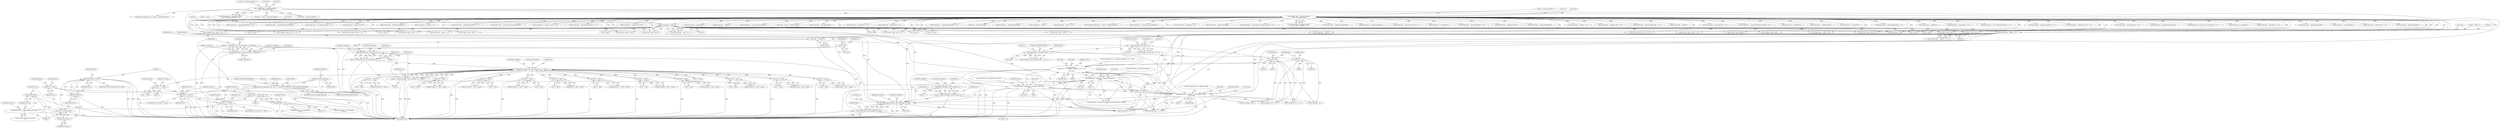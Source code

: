 digraph "1_Android_9d4853418ab2f754c2b63e091c29c5529b8b86ca_94@API" {
"1001820" [label="(Call,fclose(fsuccess) || error)"];
"1001821" [label="(Call,fclose(fsuccess))"];
"1001817" [label="(Call,ferror(fsuccess))"];
"1001813" [label="(Call,fflush(fsuccess))"];
"1001810" [label="(Call,fprintf(fsuccess, \"PNG validation succeeded\n\"))"];
"1001802" [label="(Call,fsuccess != NULL)"];
"1001796" [label="(Call,*fsuccess = fopen(touch, \"wt\"))"];
"1001798" [label="(Call,fopen(touch, \"wt\"))"];
"1001791" [label="(Call,touch != NULL)"];
"1000158" [label="(Call,touch = NULL)"];
"1001058" [label="(Call,touch = *++argv)"];
"1000364" [label="(Call,safecat(command, sizeof command, cp, *++argv))"];
"1000354" [label="(Call,cp = safecat(command, sizeof command, cp, \" \"))"];
"1000356" [label="(Call,safecat(command, sizeof command, cp, \" \"))"];
"1000210" [label="(Call,cp = safecat(command, sizeof command, cp, \"pngvalid\"))"];
"1000212" [label="(Call,safecat(command, sizeof command, cp, \"pngvalid\"))"];
"1000165" [label="(Call,cp = 0)"];
"1001427" [label="(Call,cp = safecat(command, sizeof command, cp, *argv))"];
"1001429" [label="(Call,safecat(command, sizeof command, cp, *argv))"];
"1001419" [label="(Call,cp = safecat(command, sizeof command, cp, \" \"))"];
"1001421" [label="(Call,safecat(command, sizeof command, cp, \" \"))"];
"1000362" [label="(Call,cp = safecat(command, sizeof command, cp, *++argv))"];
"1001368" [label="(Call,fprintf(stderr,\n \"pngvalid: %s: %s: unknown setting (use 'on' or 'off')\n\",\n *argv, arg))"];
"1001409" [label="(Call,fprintf(stderr, \"pngvalid: %s: unknown argument\n\", *argv))"];
"1001227" [label="(Call,fprintf(stderr, \"pngvalid: %s: unknown 'max' option\n\", *argv))"];
"1001339" [label="(Call,fprintf(stderr, \"pngvalid: %s: %s: unknown option\n\", *argv, arg))"];
"1001286" [label="(Call,strncmp(*argv, \"--option=\", 9))"];
"1001073" [label="(Call,strncmp(*argv, \"--max\", 5))"];
"1000582" [label="(Call,strncmp(*argv, \"--transform-enable=\",\n sizeof \"--transform-enable\"))"];
"1000560" [label="(Call,strncmp(*argv, \"--transform-disable=\",\n sizeof \"--transform-disable\"))"];
"1001325" [label="(Call,strncmp(arg, \"max-inflate-window:\", 19))"];
"1001310" [label="(Call,strncmp(arg, \"arm-neon:\", 9))"];
"1001294" [label="(Call,*arg = 9+*argv)"];
"1001319" [label="(Call,arg += 9)"];
"1001334" [label="(Call,arg += 19)"];
"1001185" [label="(Call,atof(*++argv))"];
"1001113" [label="(Call,atof(*++argv))"];
"1001253" [label="(Call,atof(*++argv))"];
"1001149" [label="(Call,atof(*++argv))"];
"1001203" [label="(Call,atof(*++argv))"];
"1001167" [label="(Call,atof(*++argv))"];
"1001131" [label="(Call,atof(*++argv))"];
"1001276" [label="(Call,atof(*++argv))"];
"1001035" [label="(Call,atoi(*++argv))"];
"1001221" [label="(Call,atof(*++argv))"];
"1001095" [label="(Call,atof(*++argv))"];
"1000201" [label="(Call,store_ensure_image(&pm.this, NULL, 2, TRANSFORM_ROWMAX, TRANSFORM_HEIGHTMAX))"];
"1000169" [label="(Call,anon_context(&pm.this))"];
"1001815" [label="(Call,error = ferror(fsuccess))"];
"1001085" [label="(Call,5+*argv)"];
"1000369" [label="(Call,*++argv)"];
"1001431" [label="(Call,sizeof command)"];
"1001368" [label="(Call,fprintf(stderr,\n \"pngvalid: %s: %s: unknown setting (use 'on' or 'off')\n\",\n *argv, arg))"];
"1001057" [label="(Block,)"];
"1000679" [label="(Call,strcmp(*argv, \"--nogamma-threshold\") == 0)"];
"1001428" [label="(Identifier,cp)"];
"1001821" [label="(Call,fclose(fsuccess))"];
"1000986" [label="(Call,strcmp(*argv, \"--calculations-follow-bit-depth\"))"];
"1001819" [label="(ControlStructure,if (fclose(fsuccess) || error))"];
"1000933" [label="(Call,strcmp(*argv, \"--use-input-precision\") == 0)"];
"1000202" [label="(Call,&pm.this)"];
"1001371" [label="(Call,*argv)"];
"1000757" [label="(Call,strcmp(*argv, \"--gamma-16-to-8\"))"];
"1001840" [label="(Literal,0)"];
"1001101" [label="(Call,strcmp(5+*argv, \"abs16\") == 0)"];
"1000712" [label="(Call,strcmp(*argv, \"--nogamma-transform\"))"];
"1001593" [label="(Call,make_transform_images(&pm.this))"];
"1000603" [label="(Call,strcmp(*argv, \"--gamma\") == 0)"];
"1001078" [label="(Literal,0)"];
"1001239" [label="(Call,strcmp(*argv, \"--log8\") == 0)"];
"1001114" [label="(Call,*++argv)"];
"1000711" [label="(Call,strcmp(*argv, \"--nogamma-transform\") == 0)"];
"1000166" [label="(Identifier,cp)"];
"1001804" [label="(Identifier,NULL)"];
"1000354" [label="(Call,cp = safecat(command, sizeof command, cp, \" \"))"];
"1001415" [label="(Literal,99)"];
"1000960" [label="(Call,strcmp(*argv, \"--calculations-use-input-precision\"))"];
"1001059" [label="(Identifier,touch)"];
"1001294" [label="(Call,*arg = 9+*argv)"];
"1001329" [label="(Literal,0)"];
"1001810" [label="(Call,fprintf(fsuccess, \"PNG validation succeeded\n\"))"];
"1000756" [label="(Call,strcmp(*argv, \"--gamma-16-to-8\") == 0)"];
"1001336" [label="(Literal,19)"];
"1001192" [label="(Call,strcmp(5+*argv, \"pc8\"))"];
"1001289" [label="(Literal,\"--option=\")"];
"1001800" [label="(Literal,\"wt\")"];
"1001076" [label="(Literal,\"--max\")"];
"1001286" [label="(Call,strncmp(*argv, \"--option=\", 9))"];
"1001411" [label="(Literal,\"pngvalid: %s: unknown argument\n\")"];
"1001233" [label="(Literal,99)"];
"1000214" [label="(Call,sizeof command)"];
"1001320" [label="(Identifier,arg)"];
"1001412" [label="(Call,*argv)"];
"1000839" [label="(Call,strcmp(*argv, \"--nogamma-alpha-mode\") == 0)"];
"1001138" [label="(Call,strcmp(5+*argv, \"calc16\"))"];
"1001191" [label="(Call,strcmp(5+*argv, \"pc8\") == 0)"];
"1001185" [label="(Call,atof(*++argv))"];
"1000585" [label="(Literal,\"--transform-enable=\")"];
"1000588" [label="(Literal,0)"];
"1000776" [label="(Call,strcmp(*argv, \"--nogamma-16-to-8\"))"];
"1001193" [label="(Call,5+*argv)"];
"1000725" [label="(Call,strcmp(*argv, \"--gamma-sbit\"))"];
"1001423" [label="(Call,sizeof command)"];
"1001058" [label="(Call,touch = *++argv)"];
"1000349" [label="(Block,)"];
"1001315" [label="(Block,)"];
"1001814" [label="(Identifier,fsuccess)"];
"1001020" [label="(Call,strcmp(*argv, \"--sbitlow\"))"];
"1000947" [label="(Call,strcmp(*argv, \"--use-calculation-precision\"))"];
"1000563" [label="(Literal,\"--transform-disable=\")"];
"1001801" [label="(ControlStructure,if (fsuccess != NULL))"];
"1001797" [label="(Identifier,fsuccess)"];
"1001310" [label="(Call,strncmp(arg, \"arm-neon:\", 9))"];
"1001210" [label="(Call,strcmp(5+*argv, \"pc16\"))"];
"1000596" [label="(Call,*argv + sizeof \"--transform-enable\")"];
"1001640" [label="(Call,fprintf(stderr, \"pngvalid: test aborted (probably failed in cleanup)\n\"))"];
"1001291" [label="(Literal,0)"];
"1001335" [label="(Identifier,arg)"];
"1001312" [label="(Literal,\"arm-neon:\")"];
"1001798" [label="(Call,fopen(touch, \"wt\"))"];
"1000922" [label="(Call,strcmp(*argv, \"--use-update-info\"))"];
"1001429" [label="(Call,safecat(command, sizeof command, cp, *argv))"];
"1001790" [label="(ControlStructure,if (touch != NULL))"];
"1001167" [label="(Call,atof(*++argv))"];
"1001793" [label="(Identifier,NULL)"];
"1001035" [label="(Call,atoi(*++argv))"];
"1001339" [label="(Call,fprintf(stderr, \"pngvalid: %s: %s: unknown option\n\", *argv, arg))"];
"1001350" [label="(Identifier,arg)"];
"1001325" [label="(Call,strncmp(arg, \"max-inflate-window:\", 19))"];
"1000365" [label="(Identifier,command)"];
"1001221" [label="(Call,atof(*++argv))"];
"1001229" [label="(Literal,\"pngvalid: %s: unknown 'max' option\n\")"];
"1001344" [label="(Identifier,arg)"];
"1001119" [label="(Call,strcmp(5+*argv, \"calc8\") == 0)"];
"1000160" [label="(Identifier,NULL)"];
"1001262" [label="(Call,strcmp(*argv, \"--log16\") == 0)"];
"1000852" [label="(Call,strcmp(*argv, \"--expand16\") == 0)"];
"1001433" [label="(Identifier,cp)"];
"1001175" [label="(Call,5+*argv)"];
"1001321" [label="(Literal,9)"];
"1001002" [label="(Call,strcmp(*argv, \"--exhaustive\") == 0)"];
"1001073" [label="(Call,strncmp(*argv, \"--max\", 5))"];
"1001084" [label="(Call,strcmp(5+*argv, \"abs8\"))"];
"1000561" [label="(Call,*argv)"];
"1001349" [label="(Call,strcmp(arg, \"off\"))"];
"1000564" [label="(Call,sizeof \"--transform-disable\")"];
"1000573" [label="(Call,transform_disable(*argv + sizeof \"--transform-disable\"))"];
"1000212" [label="(Call,safecat(command, sizeof command, cp, \"pngvalid\"))"];
"1001131" [label="(Call,atof(*++argv))"];
"1000165" [label="(Call,cp = 0)"];
"1001434" [label="(Call,*argv)"];
"1001227" [label="(Call,fprintf(stderr, \"pngvalid: %s: unknown 'max' option\n\", *argv))"];
"1001091" [label="(Call,pm.maxabs8 = atof(*++argv))"];
"1001311" [label="(Identifier,arg)"];
"1001203" [label="(Call,atof(*++argv))"];
"1001109" [label="(Call,pm.maxabs16 = atof(*++argv))"];
"1001791" [label="(Call,touch != NULL)"];
"1001369" [label="(Identifier,stderr)"];
"1001296" [label="(Call,9+*argv)"];
"1001113" [label="(Call,atof(*++argv))"];
"1001427" [label="(Call,cp = safecat(command, sizeof command, cp, *argv))"];
"1001173" [label="(Call,strcmp(5+*argv, \"out16\") == 0)"];
"1001815" [label="(Call,error = ferror(fsuccess))"];
"1001230" [label="(Call,*argv)"];
"1000559" [label="(Call,strncmp(*argv, \"--transform-disable=\",\n sizeof \"--transform-disable\") == 0)"];
"1001083" [label="(Call,strcmp(5+*argv, \"abs8\") == 0)"];
"1000159" [label="(Identifier,touch)"];
"1001096" [label="(Call,*++argv)"];
"1000807" [label="(Call,strcmp(*argv, \"--nogamma-background\") == 0)"];
"1001408" [label="(Block,)"];
"1001803" [label="(Identifier,fsuccess)"];
"1001149" [label="(Call,atof(*++argv))"];
"1001276" [label="(Call,atof(*++argv))"];
"1000586" [label="(Call,sizeof \"--transform-enable\")"];
"1001127" [label="(Call,pm.maxcalc8 = atof(*++argv))"];
"1000175" [label="(Identifier,SIGABRT)"];
"1000680" [label="(Call,strcmp(*argv, \"--nogamma-threshold\"))"];
"1001049" [label="(Call,strcmp(*argv, \"--touch\"))"];
"1000347" [label="(Identifier,argc)"];
"1001155" [label="(Call,strcmp(5+*argv, \"out8\") == 0)"];
"1001048" [label="(Call,strcmp(*argv, \"--touch\") == 0)"];
"1000595" [label="(Call,transform_enable(*argv + sizeof \"--transform-enable\"))"];
"1000973" [label="(Call,strcmp(*argv, \"--assume-16-bit-calculations\"))"];
"1001226" [label="(Block,)"];
"1001121" [label="(Call,5+*argv)"];
"1001796" [label="(Call,*fsuccess = fopen(touch, \"wt\"))"];
"1001370" [label="(Literal,\"pngvalid: %s: %s: unknown setting (use 'on' or 'off')\n\")"];
"1000217" [label="(Literal,\"pngvalid\")"];
"1000647" [label="(Call,strcmp(*argv, \"--nogamma\") == 0)"];
"1000661" [label="(Call,strcmp(*argv, \"--gamma-threshold\"))"];
"1001813" [label="(Call,fflush(fsuccess))"];
"1000959" [label="(Call,strcmp(*argv, \"--calculations-use-input-precision\") == 0)"];
"1001348" [label="(Call,strcmp(arg, \"off\") == 0)"];
"1000581" [label="(Call,strncmp(*argv, \"--transform-enable=\",\n sizeof \"--transform-enable\") == 0)"];
"1001802" [label="(Call,fsuccess != NULL)"];
"1000808" [label="(Call,strcmp(*argv, \"--nogamma-background\"))"];
"1000366" [label="(Call,sizeof command)"];
"1001060" [label="(Call,*++argv)"];
"1001358" [label="(Call,strcmp(arg, \"on\") == 0)"];
"1000934" [label="(Call,strcmp(*argv, \"--use-input-precision\"))"];
"1001145" [label="(Call,pm.maxcalc16 = atof(*++argv))"];
"1000906" [label="(Call,strcmp(*argv, \"--progressive-read\") == 0)"];
"1001812" [label="(Literal,\"PNG validation succeeded\n\")"];
"1001419" [label="(Call,cp = safecat(command, sizeof command, cp, \" \"))"];
"1000866" [label="(Call,strcmp(*argv, \"--noexpand16\"))"];
"1001327" [label="(Literal,\"max-inflate-window:\")"];
"1000660" [label="(Call,strcmp(*argv, \"--gamma-threshold\") == 0)"];
"1000907" [label="(Call,strcmp(*argv, \"--progressive-read\"))"];
"1000169" [label="(Call,anon_context(&pm.this))"];
"1000789" [label="(Call,strcmp(*argv, \"--gamma-background\"))"];
"1000583" [label="(Call,*argv)"];
"1001342" [label="(Call,*argv)"];
"1001425" [label="(Identifier,cp)"];
"1001290" [label="(Literal,9)"];
"1001338" [label="(Block,)"];
"1001072" [label="(Call,strncmp(*argv, \"--max\", 5) == 0)"];
"1000209" [label="(Identifier,TRANSFORM_HEIGHTMAX)"];
"1001818" [label="(Identifier,fsuccess)"];
"1000201" [label="(Call,store_ensure_image(&pm.this, NULL, 2, TRANSFORM_ROWMAX, TRANSFORM_HEIGHTMAX))"];
"1000368" [label="(Identifier,cp)"];
"1001430" [label="(Identifier,command)"];
"1001373" [label="(Identifier,arg)"];
"1001120" [label="(Call,strcmp(5+*argv, \"calc8\"))"];
"1001209" [label="(Call,strcmp(5+*argv, \"pc16\") == 0)"];
"1001019" [label="(Call,strcmp(*argv, \"--sbitlow\") == 0)"];
"1001272" [label="(Call,pm.log16 = atof(*++argv))"];
"1001217" [label="(Call,pm.maxpc16 = atof(*++argv))"];
"1000206" [label="(Identifier,NULL)"];
"1001805" [label="(Block,)"];
"1001341" [label="(Literal,\"pngvalid: %s: %s: unknown option\n\")"];
"1001820" [label="(Call,fclose(fsuccess) || error)"];
"1000743" [label="(Call,strcmp(*argv, \"--nogamma-sbit\") == 0)"];
"1000360" [label="(Identifier,cp)"];
"1001324" [label="(Call,strncmp(arg, \"max-inflate-window:\", 19) == 0)"];
"1000788" [label="(Call,strcmp(*argv, \"--gamma-background\") == 0)"];
"1001326" [label="(Identifier,arg)"];
"1001186" [label="(Call,*++argv)"];
"1001833" [label="(Call,fprintf(stderr, \"%s: open failed\n\", touch))"];
"1000361" [label="(Literal,\" \")"];
"1000167" [label="(Literal,0)"];
"1000604" [label="(Call,strcmp(*argv, \"--gamma\"))"];
"1000364" [label="(Call,safecat(command, sizeof command, cp, *++argv))"];
"1001410" [label="(Identifier,stderr)"];
"1001077" [label="(Literal,5)"];
"1001181" [label="(Call,pm.maxout16 = atof(*++argv))"];
"1001064" [label="(Identifier,catmore)"];
"1000158" [label="(Call,touch = NULL)"];
"1000878" [label="(Call,strcmp(*argv, \"--more-gammas\") == 0)"];
"1000985" [label="(Call,strcmp(*argv, \"--calculations-follow-bit-depth\") == 0)"];
"1000210" [label="(Call,cp = safecat(command, sizeof command, cp, \"pngvalid\"))"];
"1001314" [label="(Literal,0)"];
"1001095" [label="(Call,atof(*++argv))"];
"1001421" [label="(Call,safecat(command, sizeof command, cp, \" \"))"];
"1001367" [label="(Block,)"];
"1001817" [label="(Call,ferror(fsuccess))"];
"1000566" [label="(Literal,0)"];
"1001295" [label="(Identifier,arg)"];
"1000892" [label="(Call,strcmp(*argv, \"--all-gammas\"))"];
"1001822" [label="(Identifier,fsuccess)"];
"1001139" [label="(Call,5+*argv)"];
"1001841" [label="(MethodReturn,int)"];
"1000373" [label="(Call,strcmp(*argv, \"-v\") == 0)"];
"1001163" [label="(Call,pm.maxout8 = atof(*++argv))"];
"1000744" [label="(Call,strcmp(*argv, \"--nogamma-sbit\"))"];
"1001102" [label="(Call,strcmp(5+*argv, \"abs16\"))"];
"1001003" [label="(Call,strcmp(*argv, \"--exhaustive\"))"];
"1001319" [label="(Call,arg += 9)"];
"1000357" [label="(Identifier,command)"];
"1001174" [label="(Call,strcmp(5+*argv, \"out16\"))"];
"1001792" [label="(Identifier,touch)"];
"1000211" [label="(Identifier,cp)"];
"1001036" [label="(Call,*++argv)"];
"1000363" [label="(Identifier,cp)"];
"1000820" [label="(Call,strcmp(*argv, \"--gamma-alpha-mode\") == 0)"];
"1000374" [label="(Call,strcmp(*argv, \"-v\"))"];
"1001799" [label="(Identifier,touch)"];
"1001825" [label="(Call,fprintf(stderr, \"%s: write failed\n\", touch))"];
"1001823" [label="(Identifier,error)"];
"1000216" [label="(Identifier,cp)"];
"1000376" [label="(Identifier,argv)"];
"1001157" [label="(Call,5+*argv)"];
"1001263" [label="(Call,strcmp(*argv, \"--log16\"))"];
"1000853" [label="(Call,strcmp(*argv, \"--expand16\"))"];
"1000865" [label="(Call,strcmp(*argv, \"--noexpand16\") == 0)"];
"1000946" [label="(Call,strcmp(*argv, \"--use-calculation-precision\") == 0)"];
"1000163" [label="(Identifier,gammas)"];
"1001254" [label="(Call,*++argv)"];
"1001808" [label="(Identifier,error)"];
"1001156" [label="(Call,strcmp(5+*argv, \"out8\"))"];
"1000692" [label="(Call,strcmp(*argv, \"--gamma-transform\") == 0)"];
"1001309" [label="(Call,strncmp(arg, \"arm-neon:\", 9) == 0)"];
"1000775" [label="(Call,strcmp(*argv, \"--nogamma-16-to-8\") == 0)"];
"1001137" [label="(Call,strcmp(5+*argv, \"calc16\") == 0)"];
"1001199" [label="(Call,pm.maxpc8 = atof(*++argv))"];
"1001330" [label="(Block,)"];
"1000560" [label="(Call,strncmp(*argv, \"--transform-disable=\",\n sizeof \"--transform-disable\"))"];
"1001277" [label="(Call,*++argv)"];
"1001834" [label="(Identifier,stderr)"];
"1000170" [label="(Call,&pm.this)"];
"1000221" [label="(Identifier,pm)"];
"1001240" [label="(Call,strcmp(*argv, \"--log8\"))"];
"1000208" [label="(Identifier,TRANSFORM_ROWMAX)"];
"1001420" [label="(Identifier,cp)"];
"1000582" [label="(Call,strncmp(*argv, \"--transform-enable=\",\n sizeof \"--transform-enable\"))"];
"1001334" [label="(Call,arg += 19)"];
"1001426" [label="(Literal,\" \")"];
"1000921" [label="(Call,strcmp(*argv, \"--use-update-info\") == 0)"];
"1001074" [label="(Call,*argv)"];
"1000840" [label="(Call,strcmp(*argv, \"--nogamma-alpha-mode\"))"];
"1000574" [label="(Call,*argv + sizeof \"--transform-disable\")"];
"1001328" [label="(Literal,19)"];
"1001168" [label="(Call,*++argv)"];
"1000972" [label="(Call,strcmp(*argv, \"--assume-16-bit-calculations\") == 0)"];
"1001313" [label="(Literal,9)"];
"1000207" [label="(Literal,2)"];
"1001033" [label="(Call,(png_byte)atoi(*++argv))"];
"1001346" [label="(Literal,99)"];
"1001150" [label="(Call,*++argv)"];
"1001302" [label="(Identifier,option)"];
"1000362" [label="(Call,cp = safecat(command, sizeof command, cp, *++argv))"];
"1000358" [label="(Call,sizeof command)"];
"1000355" [label="(Identifier,cp)"];
"1001409" [label="(Call,fprintf(stderr, \"pngvalid: %s: unknown argument\n\", *argv))"];
"1000648" [label="(Call,strcmp(*argv, \"--nogamma\"))"];
"1001222" [label="(Call,*++argv)"];
"1000891" [label="(Call,strcmp(*argv, \"--all-gammas\") == 0)"];
"1000213" [label="(Identifier,command)"];
"1001285" [label="(Call,strncmp(*argv, \"--option=\", 9) == 0)"];
"1001811" [label="(Identifier,fsuccess)"];
"1001359" [label="(Call,strcmp(arg, \"on\"))"];
"1001292" [label="(Block,)"];
"1001826" [label="(Identifier,stderr)"];
"1001253" [label="(Call,atof(*++argv))"];
"1001418" [label="(Block,)"];
"1001132" [label="(Call,*++argv)"];
"1001816" [label="(Identifier,error)"];
"1001211" [label="(Call,5+*argv)"];
"1001249" [label="(Call,pm.log8 = atof(*++argv))"];
"1001375" [label="(Literal,99)"];
"1000149" [label="(Block,)"];
"1001103" [label="(Call,5+*argv)"];
"1001204" [label="(Call,*++argv)"];
"1000821" [label="(Call,strcmp(*argv, \"--gamma-alpha-mode\"))"];
"1001422" [label="(Identifier,command)"];
"1001228" [label="(Identifier,stderr)"];
"1001287" [label="(Call,*argv)"];
"1001340" [label="(Identifier,stderr)"];
"1000879" [label="(Call,strcmp(*argv, \"--more-gammas\"))"];
"1000356" [label="(Call,safecat(command, sizeof command, cp, \" \"))"];
"1000724" [label="(Call,strcmp(*argv, \"--gamma-sbit\") == 0)"];
"1000693" [label="(Call,strcmp(*argv, \"--gamma-transform\"))"];
"1001794" [label="(Block,)"];
"1000172" [label="(Identifier,pm)"];
"1001820" -> "1001819"  [label="AST: "];
"1001820" -> "1001821"  [label="CFG: "];
"1001820" -> "1001823"  [label="CFG: "];
"1001821" -> "1001820"  [label="AST: "];
"1001823" -> "1001820"  [label="AST: "];
"1001826" -> "1001820"  [label="CFG: "];
"1001840" -> "1001820"  [label="CFG: "];
"1001820" -> "1001841"  [label="DDG: "];
"1001820" -> "1001841"  [label="DDG: "];
"1001820" -> "1001841"  [label="DDG: "];
"1001821" -> "1001820"  [label="DDG: "];
"1001815" -> "1001820"  [label="DDG: "];
"1001821" -> "1001822"  [label="CFG: "];
"1001822" -> "1001821"  [label="AST: "];
"1001823" -> "1001821"  [label="CFG: "];
"1001821" -> "1001841"  [label="DDG: "];
"1001817" -> "1001821"  [label="DDG: "];
"1001817" -> "1001815"  [label="AST: "];
"1001817" -> "1001818"  [label="CFG: "];
"1001818" -> "1001817"  [label="AST: "];
"1001815" -> "1001817"  [label="CFG: "];
"1001817" -> "1001815"  [label="DDG: "];
"1001813" -> "1001817"  [label="DDG: "];
"1001813" -> "1001805"  [label="AST: "];
"1001813" -> "1001814"  [label="CFG: "];
"1001814" -> "1001813"  [label="AST: "];
"1001816" -> "1001813"  [label="CFG: "];
"1001813" -> "1001841"  [label="DDG: "];
"1001810" -> "1001813"  [label="DDG: "];
"1001810" -> "1001805"  [label="AST: "];
"1001810" -> "1001812"  [label="CFG: "];
"1001811" -> "1001810"  [label="AST: "];
"1001812" -> "1001810"  [label="AST: "];
"1001814" -> "1001810"  [label="CFG: "];
"1001810" -> "1001841"  [label="DDG: "];
"1001802" -> "1001810"  [label="DDG: "];
"1001802" -> "1001801"  [label="AST: "];
"1001802" -> "1001804"  [label="CFG: "];
"1001803" -> "1001802"  [label="AST: "];
"1001804" -> "1001802"  [label="AST: "];
"1001808" -> "1001802"  [label="CFG: "];
"1001834" -> "1001802"  [label="CFG: "];
"1001802" -> "1001841"  [label="DDG: "];
"1001802" -> "1001841"  [label="DDG: "];
"1001802" -> "1001841"  [label="DDG: "];
"1001796" -> "1001802"  [label="DDG: "];
"1001791" -> "1001802"  [label="DDG: "];
"1001796" -> "1001794"  [label="AST: "];
"1001796" -> "1001798"  [label="CFG: "];
"1001797" -> "1001796"  [label="AST: "];
"1001798" -> "1001796"  [label="AST: "];
"1001803" -> "1001796"  [label="CFG: "];
"1001796" -> "1001841"  [label="DDG: "];
"1001798" -> "1001796"  [label="DDG: "];
"1001798" -> "1001796"  [label="DDG: "];
"1001798" -> "1001800"  [label="CFG: "];
"1001799" -> "1001798"  [label="AST: "];
"1001800" -> "1001798"  [label="AST: "];
"1001798" -> "1001841"  [label="DDG: "];
"1001791" -> "1001798"  [label="DDG: "];
"1001798" -> "1001825"  [label="DDG: "];
"1001798" -> "1001833"  [label="DDG: "];
"1001791" -> "1001790"  [label="AST: "];
"1001791" -> "1001793"  [label="CFG: "];
"1001792" -> "1001791"  [label="AST: "];
"1001793" -> "1001791"  [label="AST: "];
"1001797" -> "1001791"  [label="CFG: "];
"1001840" -> "1001791"  [label="CFG: "];
"1001791" -> "1001841"  [label="DDG: "];
"1001791" -> "1001841"  [label="DDG: "];
"1001791" -> "1001841"  [label="DDG: "];
"1000158" -> "1001791"  [label="DDG: "];
"1001058" -> "1001791"  [label="DDG: "];
"1000201" -> "1001791"  [label="DDG: "];
"1000158" -> "1000149"  [label="AST: "];
"1000158" -> "1000160"  [label="CFG: "];
"1000159" -> "1000158"  [label="AST: "];
"1000160" -> "1000158"  [label="AST: "];
"1000163" -> "1000158"  [label="CFG: "];
"1001058" -> "1001057"  [label="AST: "];
"1001058" -> "1001060"  [label="CFG: "];
"1001059" -> "1001058"  [label="AST: "];
"1001060" -> "1001058"  [label="AST: "];
"1001064" -> "1001058"  [label="CFG: "];
"1001058" -> "1001841"  [label="DDG: "];
"1000364" -> "1001058"  [label="DDG: "];
"1000364" -> "1000362"  [label="AST: "];
"1000364" -> "1000369"  [label="CFG: "];
"1000365" -> "1000364"  [label="AST: "];
"1000366" -> "1000364"  [label="AST: "];
"1000368" -> "1000364"  [label="AST: "];
"1000369" -> "1000364"  [label="AST: "];
"1000362" -> "1000364"  [label="CFG: "];
"1000364" -> "1001841"  [label="DDG: "];
"1000364" -> "1001841"  [label="DDG: "];
"1000364" -> "1000362"  [label="DDG: "];
"1000364" -> "1000362"  [label="DDG: "];
"1000364" -> "1000362"  [label="DDG: "];
"1000354" -> "1000364"  [label="DDG: "];
"1001185" -> "1000364"  [label="DDG: "];
"1001113" -> "1000364"  [label="DDG: "];
"1001253" -> "1000364"  [label="DDG: "];
"1001149" -> "1000364"  [label="DDG: "];
"1001203" -> "1000364"  [label="DDG: "];
"1001167" -> "1000364"  [label="DDG: "];
"1001131" -> "1000364"  [label="DDG: "];
"1001276" -> "1000364"  [label="DDG: "];
"1001035" -> "1000364"  [label="DDG: "];
"1001221" -> "1000364"  [label="DDG: "];
"1001095" -> "1000364"  [label="DDG: "];
"1000364" -> "1001035"  [label="DDG: "];
"1000364" -> "1001095"  [label="DDG: "];
"1000364" -> "1001113"  [label="DDG: "];
"1000364" -> "1001131"  [label="DDG: "];
"1000364" -> "1001149"  [label="DDG: "];
"1000364" -> "1001167"  [label="DDG: "];
"1000364" -> "1001185"  [label="DDG: "];
"1000364" -> "1001203"  [label="DDG: "];
"1000364" -> "1001221"  [label="DDG: "];
"1000364" -> "1001253"  [label="DDG: "];
"1000364" -> "1001276"  [label="DDG: "];
"1000354" -> "1000349"  [label="AST: "];
"1000354" -> "1000356"  [label="CFG: "];
"1000355" -> "1000354"  [label="AST: "];
"1000356" -> "1000354"  [label="AST: "];
"1000363" -> "1000354"  [label="CFG: "];
"1000354" -> "1001841"  [label="DDG: "];
"1000356" -> "1000354"  [label="DDG: "];
"1000356" -> "1000354"  [label="DDG: "];
"1000356" -> "1000354"  [label="DDG: "];
"1000356" -> "1000361"  [label="CFG: "];
"1000357" -> "1000356"  [label="AST: "];
"1000358" -> "1000356"  [label="AST: "];
"1000360" -> "1000356"  [label="AST: "];
"1000361" -> "1000356"  [label="AST: "];
"1000210" -> "1000356"  [label="DDG: "];
"1001427" -> "1000356"  [label="DDG: "];
"1000362" -> "1000356"  [label="DDG: "];
"1000210" -> "1000149"  [label="AST: "];
"1000210" -> "1000212"  [label="CFG: "];
"1000211" -> "1000210"  [label="AST: "];
"1000212" -> "1000210"  [label="AST: "];
"1000221" -> "1000210"  [label="CFG: "];
"1000210" -> "1001841"  [label="DDG: "];
"1000210" -> "1001841"  [label="DDG: "];
"1000212" -> "1000210"  [label="DDG: "];
"1000212" -> "1000210"  [label="DDG: "];
"1000212" -> "1000210"  [label="DDG: "];
"1000212" -> "1000217"  [label="CFG: "];
"1000213" -> "1000212"  [label="AST: "];
"1000214" -> "1000212"  [label="AST: "];
"1000216" -> "1000212"  [label="AST: "];
"1000217" -> "1000212"  [label="AST: "];
"1000212" -> "1001841"  [label="DDG: "];
"1000165" -> "1000212"  [label="DDG: "];
"1000165" -> "1000149"  [label="AST: "];
"1000165" -> "1000167"  [label="CFG: "];
"1000166" -> "1000165"  [label="AST: "];
"1000167" -> "1000165"  [label="AST: "];
"1000172" -> "1000165"  [label="CFG: "];
"1001427" -> "1001418"  [label="AST: "];
"1001427" -> "1001429"  [label="CFG: "];
"1001428" -> "1001427"  [label="AST: "];
"1001429" -> "1001427"  [label="AST: "];
"1000347" -> "1001427"  [label="CFG: "];
"1001427" -> "1001841"  [label="DDG: "];
"1001427" -> "1001841"  [label="DDG: "];
"1001429" -> "1001427"  [label="DDG: "];
"1001429" -> "1001427"  [label="DDG: "];
"1001429" -> "1001427"  [label="DDG: "];
"1001429" -> "1001434"  [label="CFG: "];
"1001430" -> "1001429"  [label="AST: "];
"1001431" -> "1001429"  [label="AST: "];
"1001433" -> "1001429"  [label="AST: "];
"1001434" -> "1001429"  [label="AST: "];
"1001429" -> "1001841"  [label="DDG: "];
"1001429" -> "1001841"  [label="DDG: "];
"1001429" -> "1000373"  [label="DDG: "];
"1001429" -> "1000374"  [label="DDG: "];
"1001419" -> "1001429"  [label="DDG: "];
"1001368" -> "1001429"  [label="DDG: "];
"1001339" -> "1001429"  [label="DDG: "];
"1001227" -> "1001429"  [label="DDG: "];
"1001409" -> "1001429"  [label="DDG: "];
"1000560" -> "1001429"  [label="DDG: "];
"1000582" -> "1001429"  [label="DDG: "];
"1001073" -> "1001429"  [label="DDG: "];
"1001286" -> "1001429"  [label="DDG: "];
"1001419" -> "1001418"  [label="AST: "];
"1001419" -> "1001421"  [label="CFG: "];
"1001420" -> "1001419"  [label="AST: "];
"1001421" -> "1001419"  [label="AST: "];
"1001428" -> "1001419"  [label="CFG: "];
"1001419" -> "1001841"  [label="DDG: "];
"1001421" -> "1001419"  [label="DDG: "];
"1001421" -> "1001419"  [label="DDG: "];
"1001421" -> "1001419"  [label="DDG: "];
"1001421" -> "1001426"  [label="CFG: "];
"1001422" -> "1001421"  [label="AST: "];
"1001423" -> "1001421"  [label="AST: "];
"1001425" -> "1001421"  [label="AST: "];
"1001426" -> "1001421"  [label="AST: "];
"1000362" -> "1001421"  [label="DDG: "];
"1000362" -> "1000349"  [label="AST: "];
"1000363" -> "1000362"  [label="AST: "];
"1000376" -> "1000362"  [label="CFG: "];
"1000362" -> "1001841"  [label="DDG: "];
"1000362" -> "1001841"  [label="DDG: "];
"1001368" -> "1001367"  [label="AST: "];
"1001368" -> "1001373"  [label="CFG: "];
"1001369" -> "1001368"  [label="AST: "];
"1001370" -> "1001368"  [label="AST: "];
"1001371" -> "1001368"  [label="AST: "];
"1001373" -> "1001368"  [label="AST: "];
"1001375" -> "1001368"  [label="CFG: "];
"1001368" -> "1001841"  [label="DDG: "];
"1001368" -> "1001841"  [label="DDG: "];
"1001368" -> "1001841"  [label="DDG: "];
"1001368" -> "1000373"  [label="DDG: "];
"1001368" -> "1000374"  [label="DDG: "];
"1001368" -> "1001227"  [label="DDG: "];
"1001368" -> "1001339"  [label="DDG: "];
"1001409" -> "1001368"  [label="DDG: "];
"1001227" -> "1001368"  [label="DDG: "];
"1001339" -> "1001368"  [label="DDG: "];
"1001339" -> "1001368"  [label="DDG: "];
"1001339" -> "1001368"  [label="DDG: "];
"1001286" -> "1001368"  [label="DDG: "];
"1001319" -> "1001368"  [label="DDG: "];
"1001334" -> "1001368"  [label="DDG: "];
"1001368" -> "1001409"  [label="DDG: "];
"1001368" -> "1001640"  [label="DDG: "];
"1001409" -> "1001408"  [label="AST: "];
"1001409" -> "1001412"  [label="CFG: "];
"1001410" -> "1001409"  [label="AST: "];
"1001411" -> "1001409"  [label="AST: "];
"1001412" -> "1001409"  [label="AST: "];
"1001415" -> "1001409"  [label="CFG: "];
"1001409" -> "1001841"  [label="DDG: "];
"1001409" -> "1001841"  [label="DDG: "];
"1001409" -> "1000373"  [label="DDG: "];
"1001409" -> "1000374"  [label="DDG: "];
"1001409" -> "1001227"  [label="DDG: "];
"1001409" -> "1001339"  [label="DDG: "];
"1001227" -> "1001409"  [label="DDG: "];
"1001339" -> "1001409"  [label="DDG: "];
"1001286" -> "1001409"  [label="DDG: "];
"1001409" -> "1001640"  [label="DDG: "];
"1001227" -> "1001226"  [label="AST: "];
"1001227" -> "1001230"  [label="CFG: "];
"1001228" -> "1001227"  [label="AST: "];
"1001229" -> "1001227"  [label="AST: "];
"1001230" -> "1001227"  [label="AST: "];
"1001233" -> "1001227"  [label="CFG: "];
"1001227" -> "1001841"  [label="DDG: "];
"1001227" -> "1001841"  [label="DDG: "];
"1001227" -> "1000373"  [label="DDG: "];
"1001227" -> "1000374"  [label="DDG: "];
"1001339" -> "1001227"  [label="DDG: "];
"1001073" -> "1001227"  [label="DDG: "];
"1000582" -> "1001227"  [label="DDG: "];
"1001227" -> "1001339"  [label="DDG: "];
"1001227" -> "1001640"  [label="DDG: "];
"1001339" -> "1001338"  [label="AST: "];
"1001339" -> "1001344"  [label="CFG: "];
"1001340" -> "1001339"  [label="AST: "];
"1001341" -> "1001339"  [label="AST: "];
"1001342" -> "1001339"  [label="AST: "];
"1001344" -> "1001339"  [label="AST: "];
"1001346" -> "1001339"  [label="CFG: "];
"1001339" -> "1001841"  [label="DDG: "];
"1001339" -> "1001841"  [label="DDG: "];
"1001339" -> "1000373"  [label="DDG: "];
"1001339" -> "1000374"  [label="DDG: "];
"1001286" -> "1001339"  [label="DDG: "];
"1001325" -> "1001339"  [label="DDG: "];
"1001339" -> "1001348"  [label="DDG: "];
"1001339" -> "1001349"  [label="DDG: "];
"1001339" -> "1001358"  [label="DDG: "];
"1001339" -> "1001359"  [label="DDG: "];
"1001339" -> "1001640"  [label="DDG: "];
"1001286" -> "1001285"  [label="AST: "];
"1001286" -> "1001290"  [label="CFG: "];
"1001287" -> "1001286"  [label="AST: "];
"1001289" -> "1001286"  [label="AST: "];
"1001290" -> "1001286"  [label="AST: "];
"1001291" -> "1001286"  [label="CFG: "];
"1001286" -> "1000373"  [label="DDG: "];
"1001286" -> "1000374"  [label="DDG: "];
"1001286" -> "1001285"  [label="DDG: "];
"1001286" -> "1001285"  [label="DDG: "];
"1001286" -> "1001285"  [label="DDG: "];
"1001073" -> "1001286"  [label="DDG: "];
"1000582" -> "1001286"  [label="DDG: "];
"1001286" -> "1001294"  [label="DDG: "];
"1001286" -> "1001296"  [label="DDG: "];
"1001073" -> "1001072"  [label="AST: "];
"1001073" -> "1001077"  [label="CFG: "];
"1001074" -> "1001073"  [label="AST: "];
"1001076" -> "1001073"  [label="AST: "];
"1001077" -> "1001073"  [label="AST: "];
"1001078" -> "1001073"  [label="CFG: "];
"1001073" -> "1000373"  [label="DDG: "];
"1001073" -> "1000374"  [label="DDG: "];
"1001073" -> "1001072"  [label="DDG: "];
"1001073" -> "1001072"  [label="DDG: "];
"1001073" -> "1001072"  [label="DDG: "];
"1000582" -> "1001073"  [label="DDG: "];
"1001073" -> "1001083"  [label="DDG: "];
"1001073" -> "1001084"  [label="DDG: "];
"1001073" -> "1001085"  [label="DDG: "];
"1001073" -> "1001101"  [label="DDG: "];
"1001073" -> "1001102"  [label="DDG: "];
"1001073" -> "1001103"  [label="DDG: "];
"1001073" -> "1001119"  [label="DDG: "];
"1001073" -> "1001120"  [label="DDG: "];
"1001073" -> "1001121"  [label="DDG: "];
"1001073" -> "1001137"  [label="DDG: "];
"1001073" -> "1001138"  [label="DDG: "];
"1001073" -> "1001139"  [label="DDG: "];
"1001073" -> "1001155"  [label="DDG: "];
"1001073" -> "1001156"  [label="DDG: "];
"1001073" -> "1001157"  [label="DDG: "];
"1001073" -> "1001173"  [label="DDG: "];
"1001073" -> "1001174"  [label="DDG: "];
"1001073" -> "1001175"  [label="DDG: "];
"1001073" -> "1001191"  [label="DDG: "];
"1001073" -> "1001192"  [label="DDG: "];
"1001073" -> "1001193"  [label="DDG: "];
"1001073" -> "1001209"  [label="DDG: "];
"1001073" -> "1001210"  [label="DDG: "];
"1001073" -> "1001211"  [label="DDG: "];
"1001073" -> "1001239"  [label="DDG: "];
"1001073" -> "1001240"  [label="DDG: "];
"1001073" -> "1001262"  [label="DDG: "];
"1001073" -> "1001263"  [label="DDG: "];
"1000582" -> "1000581"  [label="AST: "];
"1000582" -> "1000586"  [label="CFG: "];
"1000583" -> "1000582"  [label="AST: "];
"1000585" -> "1000582"  [label="AST: "];
"1000586" -> "1000582"  [label="AST: "];
"1000588" -> "1000582"  [label="CFG: "];
"1000582" -> "1000373"  [label="DDG: "];
"1000582" -> "1000374"  [label="DDG: "];
"1000582" -> "1000581"  [label="DDG: "];
"1000582" -> "1000581"  [label="DDG: "];
"1000560" -> "1000582"  [label="DDG: "];
"1000582" -> "1000595"  [label="DDG: "];
"1000582" -> "1000596"  [label="DDG: "];
"1000582" -> "1000603"  [label="DDG: "];
"1000582" -> "1000604"  [label="DDG: "];
"1000582" -> "1000647"  [label="DDG: "];
"1000582" -> "1000648"  [label="DDG: "];
"1000582" -> "1000660"  [label="DDG: "];
"1000582" -> "1000661"  [label="DDG: "];
"1000582" -> "1000679"  [label="DDG: "];
"1000582" -> "1000680"  [label="DDG: "];
"1000582" -> "1000692"  [label="DDG: "];
"1000582" -> "1000693"  [label="DDG: "];
"1000582" -> "1000711"  [label="DDG: "];
"1000582" -> "1000712"  [label="DDG: "];
"1000582" -> "1000724"  [label="DDG: "];
"1000582" -> "1000725"  [label="DDG: "];
"1000582" -> "1000743"  [label="DDG: "];
"1000582" -> "1000744"  [label="DDG: "];
"1000582" -> "1000756"  [label="DDG: "];
"1000582" -> "1000757"  [label="DDG: "];
"1000582" -> "1000775"  [label="DDG: "];
"1000582" -> "1000776"  [label="DDG: "];
"1000582" -> "1000788"  [label="DDG: "];
"1000582" -> "1000789"  [label="DDG: "];
"1000582" -> "1000807"  [label="DDG: "];
"1000582" -> "1000808"  [label="DDG: "];
"1000582" -> "1000820"  [label="DDG: "];
"1000582" -> "1000821"  [label="DDG: "];
"1000582" -> "1000839"  [label="DDG: "];
"1000582" -> "1000840"  [label="DDG: "];
"1000582" -> "1000852"  [label="DDG: "];
"1000582" -> "1000853"  [label="DDG: "];
"1000582" -> "1000865"  [label="DDG: "];
"1000582" -> "1000866"  [label="DDG: "];
"1000582" -> "1000878"  [label="DDG: "];
"1000582" -> "1000879"  [label="DDG: "];
"1000582" -> "1000891"  [label="DDG: "];
"1000582" -> "1000892"  [label="DDG: "];
"1000582" -> "1000906"  [label="DDG: "];
"1000582" -> "1000907"  [label="DDG: "];
"1000582" -> "1000921"  [label="DDG: "];
"1000582" -> "1000922"  [label="DDG: "];
"1000582" -> "1000933"  [label="DDG: "];
"1000582" -> "1000934"  [label="DDG: "];
"1000582" -> "1000946"  [label="DDG: "];
"1000582" -> "1000947"  [label="DDG: "];
"1000582" -> "1000959"  [label="DDG: "];
"1000582" -> "1000960"  [label="DDG: "];
"1000582" -> "1000972"  [label="DDG: "];
"1000582" -> "1000973"  [label="DDG: "];
"1000582" -> "1000985"  [label="DDG: "];
"1000582" -> "1000986"  [label="DDG: "];
"1000582" -> "1001002"  [label="DDG: "];
"1000582" -> "1001003"  [label="DDG: "];
"1000582" -> "1001019"  [label="DDG: "];
"1000582" -> "1001020"  [label="DDG: "];
"1000582" -> "1001048"  [label="DDG: "];
"1000582" -> "1001049"  [label="DDG: "];
"1000582" -> "1001083"  [label="DDG: "];
"1000582" -> "1001084"  [label="DDG: "];
"1000582" -> "1001085"  [label="DDG: "];
"1000582" -> "1001101"  [label="DDG: "];
"1000582" -> "1001102"  [label="DDG: "];
"1000582" -> "1001103"  [label="DDG: "];
"1000582" -> "1001119"  [label="DDG: "];
"1000582" -> "1001120"  [label="DDG: "];
"1000582" -> "1001121"  [label="DDG: "];
"1000582" -> "1001137"  [label="DDG: "];
"1000582" -> "1001138"  [label="DDG: "];
"1000582" -> "1001139"  [label="DDG: "];
"1000582" -> "1001155"  [label="DDG: "];
"1000582" -> "1001156"  [label="DDG: "];
"1000582" -> "1001157"  [label="DDG: "];
"1000582" -> "1001173"  [label="DDG: "];
"1000582" -> "1001174"  [label="DDG: "];
"1000582" -> "1001175"  [label="DDG: "];
"1000582" -> "1001191"  [label="DDG: "];
"1000582" -> "1001192"  [label="DDG: "];
"1000582" -> "1001193"  [label="DDG: "];
"1000582" -> "1001209"  [label="DDG: "];
"1000582" -> "1001210"  [label="DDG: "];
"1000582" -> "1001211"  [label="DDG: "];
"1000582" -> "1001239"  [label="DDG: "];
"1000582" -> "1001240"  [label="DDG: "];
"1000582" -> "1001262"  [label="DDG: "];
"1000582" -> "1001263"  [label="DDG: "];
"1000560" -> "1000559"  [label="AST: "];
"1000560" -> "1000564"  [label="CFG: "];
"1000561" -> "1000560"  [label="AST: "];
"1000563" -> "1000560"  [label="AST: "];
"1000564" -> "1000560"  [label="AST: "];
"1000566" -> "1000560"  [label="CFG: "];
"1000560" -> "1000373"  [label="DDG: "];
"1000560" -> "1000374"  [label="DDG: "];
"1000560" -> "1000559"  [label="DDG: "];
"1000560" -> "1000559"  [label="DDG: "];
"1000560" -> "1000573"  [label="DDG: "];
"1000560" -> "1000574"  [label="DDG: "];
"1001325" -> "1001324"  [label="AST: "];
"1001325" -> "1001328"  [label="CFG: "];
"1001326" -> "1001325"  [label="AST: "];
"1001327" -> "1001325"  [label="AST: "];
"1001328" -> "1001325"  [label="AST: "];
"1001329" -> "1001325"  [label="CFG: "];
"1001325" -> "1001324"  [label="DDG: "];
"1001325" -> "1001324"  [label="DDG: "];
"1001325" -> "1001324"  [label="DDG: "];
"1001310" -> "1001325"  [label="DDG: "];
"1001325" -> "1001334"  [label="DDG: "];
"1001310" -> "1001309"  [label="AST: "];
"1001310" -> "1001313"  [label="CFG: "];
"1001311" -> "1001310"  [label="AST: "];
"1001312" -> "1001310"  [label="AST: "];
"1001313" -> "1001310"  [label="AST: "];
"1001314" -> "1001310"  [label="CFG: "];
"1001310" -> "1001309"  [label="DDG: "];
"1001310" -> "1001309"  [label="DDG: "];
"1001310" -> "1001309"  [label="DDG: "];
"1001294" -> "1001310"  [label="DDG: "];
"1001310" -> "1001319"  [label="DDG: "];
"1001294" -> "1001292"  [label="AST: "];
"1001294" -> "1001296"  [label="CFG: "];
"1001295" -> "1001294"  [label="AST: "];
"1001296" -> "1001294"  [label="AST: "];
"1001302" -> "1001294"  [label="CFG: "];
"1001294" -> "1001841"  [label="DDG: "];
"1001319" -> "1001315"  [label="AST: "];
"1001319" -> "1001321"  [label="CFG: "];
"1001320" -> "1001319"  [label="AST: "];
"1001321" -> "1001319"  [label="AST: "];
"1001350" -> "1001319"  [label="CFG: "];
"1001319" -> "1001348"  [label="DDG: "];
"1001319" -> "1001349"  [label="DDG: "];
"1001319" -> "1001358"  [label="DDG: "];
"1001319" -> "1001359"  [label="DDG: "];
"1001334" -> "1001330"  [label="AST: "];
"1001334" -> "1001336"  [label="CFG: "];
"1001335" -> "1001334"  [label="AST: "];
"1001336" -> "1001334"  [label="AST: "];
"1001350" -> "1001334"  [label="CFG: "];
"1001334" -> "1001348"  [label="DDG: "];
"1001334" -> "1001349"  [label="DDG: "];
"1001334" -> "1001358"  [label="DDG: "];
"1001334" -> "1001359"  [label="DDG: "];
"1001185" -> "1001181"  [label="AST: "];
"1001185" -> "1001186"  [label="CFG: "];
"1001186" -> "1001185"  [label="AST: "];
"1001181" -> "1001185"  [label="CFG: "];
"1001185" -> "1001841"  [label="DDG: "];
"1001185" -> "1001181"  [label="DDG: "];
"1001113" -> "1001109"  [label="AST: "];
"1001113" -> "1001114"  [label="CFG: "];
"1001114" -> "1001113"  [label="AST: "];
"1001109" -> "1001113"  [label="CFG: "];
"1001113" -> "1001841"  [label="DDG: "];
"1001113" -> "1001109"  [label="DDG: "];
"1001253" -> "1001249"  [label="AST: "];
"1001253" -> "1001254"  [label="CFG: "];
"1001254" -> "1001253"  [label="AST: "];
"1001249" -> "1001253"  [label="CFG: "];
"1001253" -> "1001841"  [label="DDG: "];
"1001253" -> "1001249"  [label="DDG: "];
"1001149" -> "1001145"  [label="AST: "];
"1001149" -> "1001150"  [label="CFG: "];
"1001150" -> "1001149"  [label="AST: "];
"1001145" -> "1001149"  [label="CFG: "];
"1001149" -> "1001841"  [label="DDG: "];
"1001149" -> "1001145"  [label="DDG: "];
"1001203" -> "1001199"  [label="AST: "];
"1001203" -> "1001204"  [label="CFG: "];
"1001204" -> "1001203"  [label="AST: "];
"1001199" -> "1001203"  [label="CFG: "];
"1001203" -> "1001841"  [label="DDG: "];
"1001203" -> "1001199"  [label="DDG: "];
"1001167" -> "1001163"  [label="AST: "];
"1001167" -> "1001168"  [label="CFG: "];
"1001168" -> "1001167"  [label="AST: "];
"1001163" -> "1001167"  [label="CFG: "];
"1001167" -> "1001841"  [label="DDG: "];
"1001167" -> "1001163"  [label="DDG: "];
"1001131" -> "1001127"  [label="AST: "];
"1001131" -> "1001132"  [label="CFG: "];
"1001132" -> "1001131"  [label="AST: "];
"1001127" -> "1001131"  [label="CFG: "];
"1001131" -> "1001841"  [label="DDG: "];
"1001131" -> "1001127"  [label="DDG: "];
"1001276" -> "1001272"  [label="AST: "];
"1001276" -> "1001277"  [label="CFG: "];
"1001277" -> "1001276"  [label="AST: "];
"1001272" -> "1001276"  [label="CFG: "];
"1001276" -> "1001841"  [label="DDG: "];
"1001276" -> "1001272"  [label="DDG: "];
"1001035" -> "1001033"  [label="AST: "];
"1001035" -> "1001036"  [label="CFG: "];
"1001036" -> "1001035"  [label="AST: "];
"1001033" -> "1001035"  [label="CFG: "];
"1001035" -> "1001841"  [label="DDG: "];
"1001035" -> "1001033"  [label="DDG: "];
"1001221" -> "1001217"  [label="AST: "];
"1001221" -> "1001222"  [label="CFG: "];
"1001222" -> "1001221"  [label="AST: "];
"1001217" -> "1001221"  [label="CFG: "];
"1001221" -> "1001841"  [label="DDG: "];
"1001221" -> "1001217"  [label="DDG: "];
"1001095" -> "1001091"  [label="AST: "];
"1001095" -> "1001096"  [label="CFG: "];
"1001096" -> "1001095"  [label="AST: "];
"1001091" -> "1001095"  [label="CFG: "];
"1001095" -> "1001841"  [label="DDG: "];
"1001095" -> "1001091"  [label="DDG: "];
"1000201" -> "1000149"  [label="AST: "];
"1000201" -> "1000209"  [label="CFG: "];
"1000202" -> "1000201"  [label="AST: "];
"1000206" -> "1000201"  [label="AST: "];
"1000207" -> "1000201"  [label="AST: "];
"1000208" -> "1000201"  [label="AST: "];
"1000209" -> "1000201"  [label="AST: "];
"1000211" -> "1000201"  [label="CFG: "];
"1000201" -> "1001841"  [label="DDG: "];
"1000201" -> "1001841"  [label="DDG: "];
"1000201" -> "1001841"  [label="DDG: "];
"1000169" -> "1000201"  [label="DDG: "];
"1000201" -> "1001593"  [label="DDG: "];
"1000169" -> "1000149"  [label="AST: "];
"1000169" -> "1000170"  [label="CFG: "];
"1000170" -> "1000169"  [label="AST: "];
"1000175" -> "1000169"  [label="CFG: "];
"1000169" -> "1001841"  [label="DDG: "];
"1001815" -> "1001805"  [label="AST: "];
"1001816" -> "1001815"  [label="AST: "];
"1001822" -> "1001815"  [label="CFG: "];
"1001815" -> "1001841"  [label="DDG: "];
}
